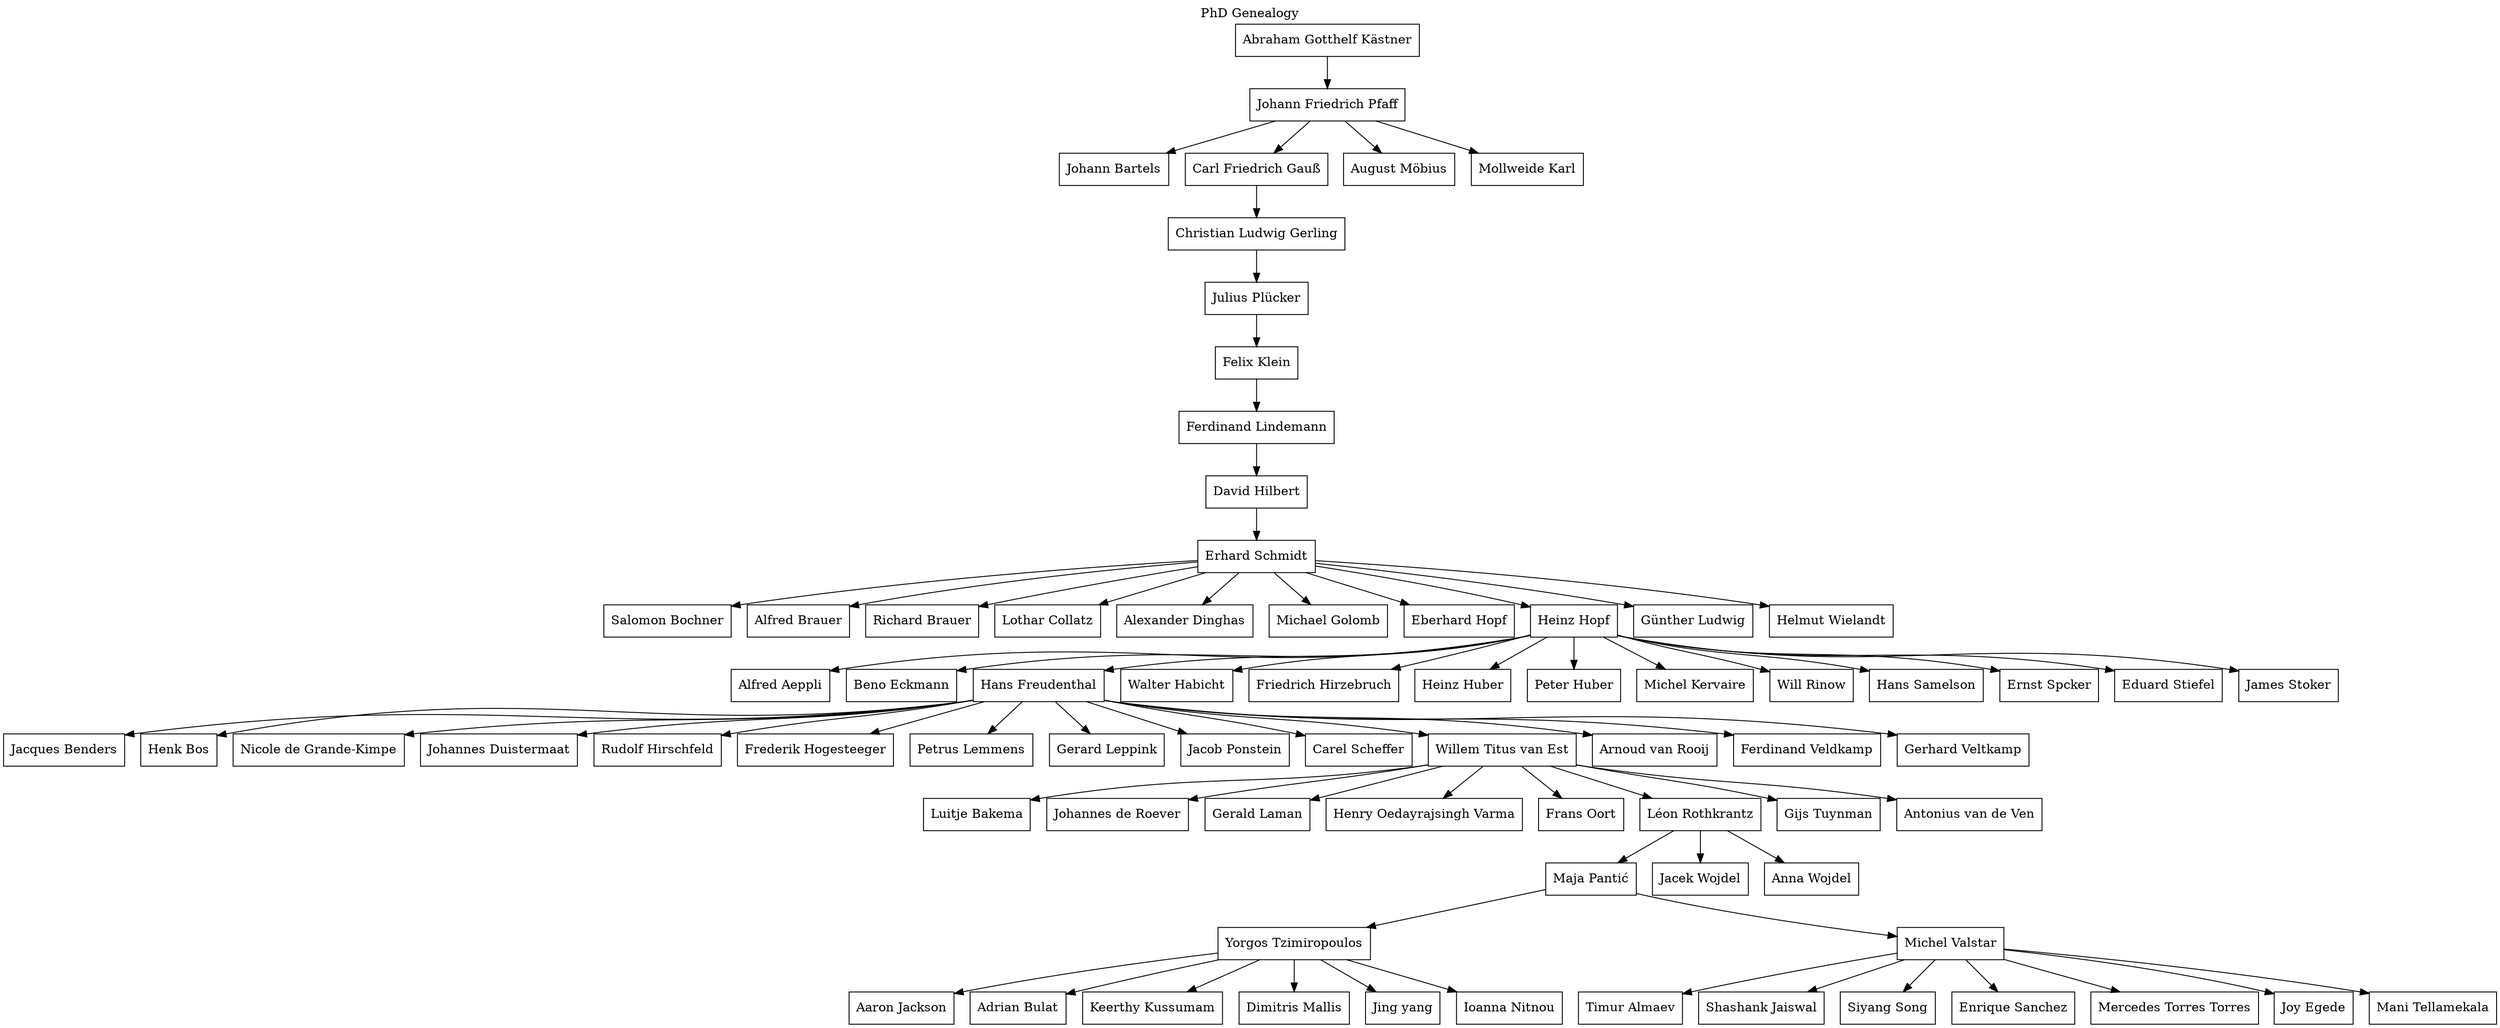 digraph D {
        label = "PhD Genealogy"
        labelloc = "t"


        node [shape=box]

        "Abraham Gotthelf Kästner" -> {
                "Johann Friedrich Pfaff"
        }
        "Johann Friedrich Pfaff" -> {
                "Johann Bartels",
                "Carl Friedrich Gauß"
                "August Möbius",
                "Mollweide Karl"
        }
        "Carl Friedrich Gauß" -> {
                "Christian Ludwig Gerling"
        }
        "Christian Ludwig Gerling" -> {
                "Julius Plücker"
        }
        "Julius Plücker" -> {
                "Felix Klein"
        }
        "Felix Klein" -> {
                "Ferdinand Lindemann"
        }
        "Ferdinand Lindemann" -> {
                "David Hilbert"
        }
        "David Hilbert" -> {
                "Erhard Schmidt"
        }
        "Erhard Schmidt" -> {
                "Salomon Bochner",
                "Alfred Brauer",
                "Richard Brauer",
                "Lothar Collatz",
                "Alexander Dinghas",
                "Michael Golomb",
                "Eberhard Hopf"
                "Heinz Hopf",
                "Günther Ludwig",
                "Helmut Wielandt"
        }
        "Heinz Hopf" -> {
                "Alfred Aeppli",
                "Beno Eckmann",
                "Hans Freudenthal",
                "Walter Habicht",
                "Friedrich Hirzebruch",
                "Heinz Huber",
                "Peter Huber",
                "Michel Kervaire",
                "Will Rinow",
                "Hans Samelson"
                "Ernst Spcker",
                "Eduard Stiefel",
                "James Stoker"
        }
        "Hans Freudenthal" -> {
                "Jacques Benders",
                "Henk Bos",
                "Nicole de Grande-Kimpe",
                "Johannes Duistermaat",
                "Rudolf Hirschfeld",
                "Frederik Hogesteeger",
                "Petrus Lemmens",
                "Gerard Leppink",
                "Jacob Ponstein",
                "Carel Scheffer",
                "Willem Titus van Est",
                "Arnoud van Rooij",
                "Ferdinand Veldkamp",
                "Gerhard Veltkamp"
        }
        "Willem Titus van Est" -> {
                "Luitje Bakema",
                "Johannes de Roever",
                "Gerald Laman",
                "Henry Oedayrajsingh Varma",
                "Frans Oort",
                "Léon Rothkrantz",
                "Gijs Tuynman",
                "Antonius van de Ven"
        }
        "Léon Rothkrantz" -> {
                "Maja Pantić",
                "Jacek Wojdel",
                "Anna Wojdel"
        }
        "Maja Pantić" -> {
                "Yorgos Tzimiropoulos",
                "Michel Valstar"
        }
        "Yorgos Tzimiropoulos" -> {
                "Aaron Jackson",
                "Adrian Bulat",
                "Keerthy Kussumam",
                "Dimitris Mallis",
                "Jing yang",
                "Ioanna Nitnou"
        }
        "Michel Valstar" -> {
                "Timur Almaev",
                "Shashank Jaiswal",
                "Siyang Song",
                "Enrique Sanchez",
                "Mercedes Torres Torres",
                "Joy Egede",
                "Mani Tellamekala"
        }
}
